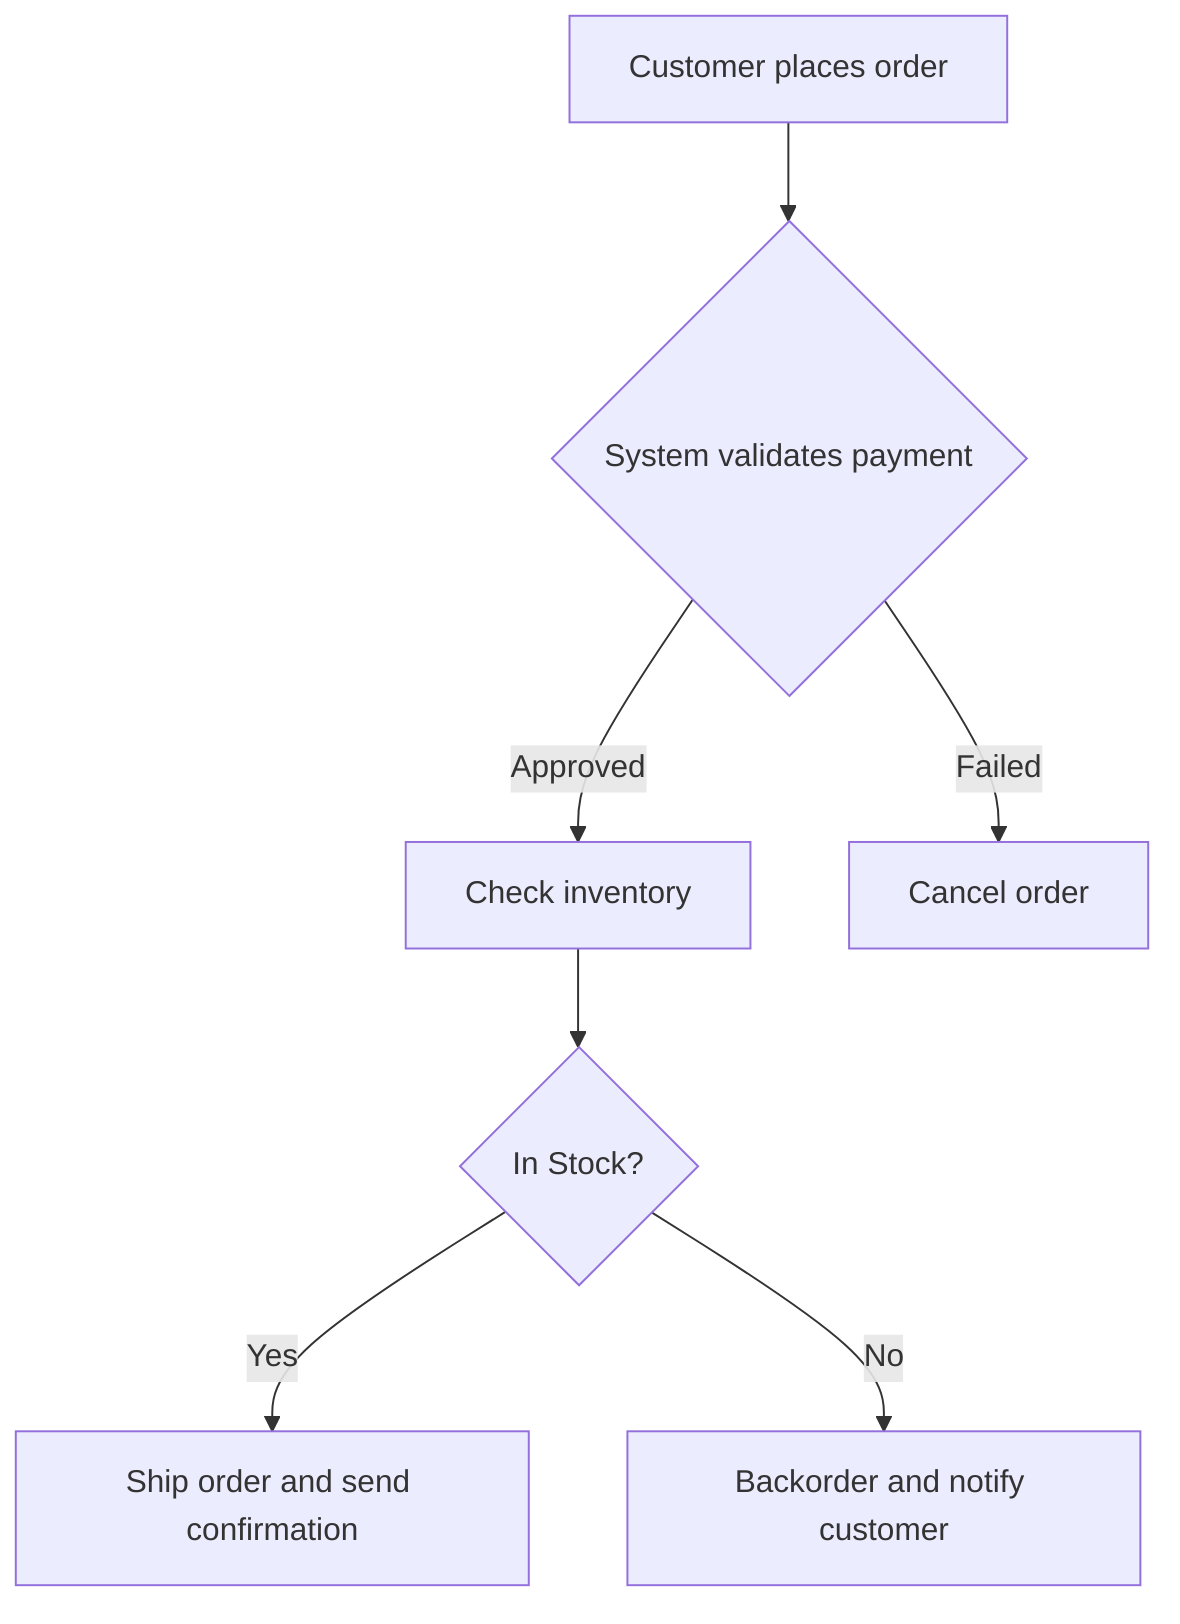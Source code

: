 flowchart TD
    A[Customer places order]
    B{System validates payment}
    C[Check inventory]
    D{In Stock?}
    E[Ship order and send confirmation]
    F[Backorder and notify customer]
    G[Cancel order]

    A --> B
    B -- "Approved" --> C
    B -- "Failed" --> G
    C --> D
    D -- "Yes" --> E
    D -- "No" --> F